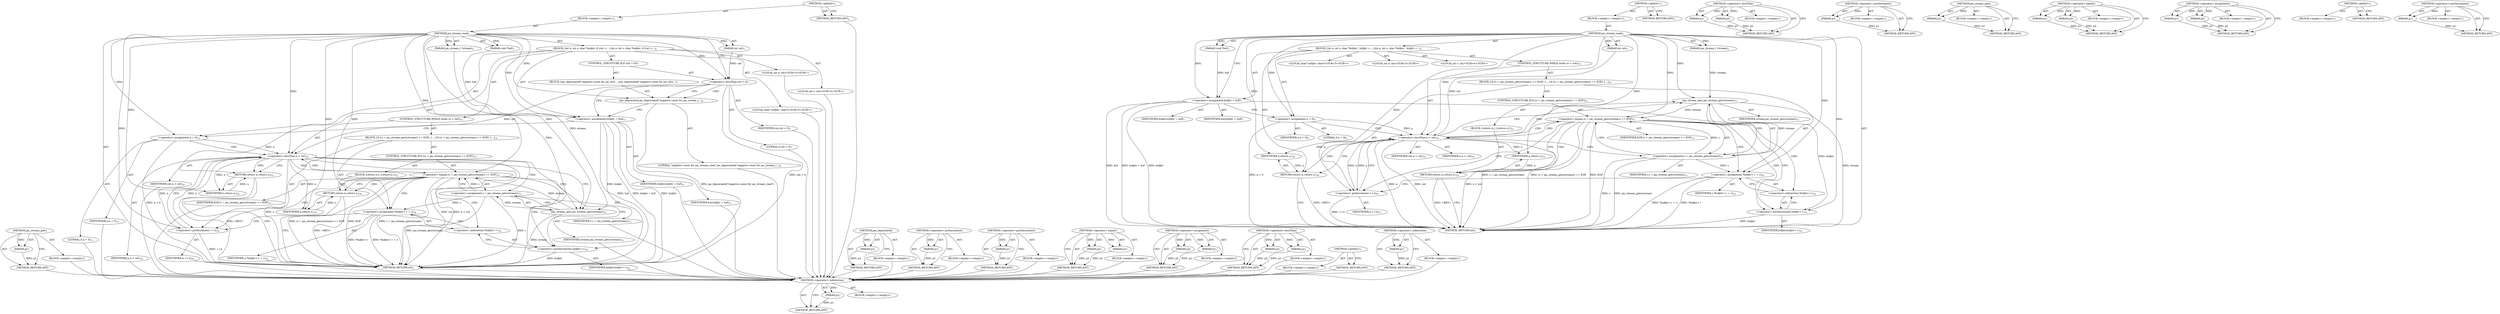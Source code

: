 digraph "&lt;operator&gt;.indirection" {
vulnerable_88 [label=<(METHOD,&lt;operator&gt;.indirection)>];
vulnerable_89 [label=<(PARAM,p1)>];
vulnerable_90 [label=<(BLOCK,&lt;empty&gt;,&lt;empty&gt;)>];
vulnerable_91 [label=<(METHOD_RETURN,ANY)>];
vulnerable_6 [label=<(METHOD,&lt;global&gt;)<SUB>1</SUB>>];
vulnerable_7 [label=<(BLOCK,&lt;empty&gt;,&lt;empty&gt;)<SUB>1</SUB>>];
vulnerable_8 [label=<(METHOD,jas_stream_read)<SUB>1</SUB>>];
vulnerable_9 [label=<(PARAM,jas_stream_t *stream)<SUB>1</SUB>>];
vulnerable_10 [label=<(PARAM,void *buf)<SUB>1</SUB>>];
vulnerable_11 [label=<(PARAM,int cnt)<SUB>1</SUB>>];
vulnerable_12 [label=<(BLOCK,{
	int n;
 	int c;
 	char *bufptr;
 
 	bufptr =...,{
	int n;
 	int c;
 	char *bufptr;
 
 	bufptr =...)<SUB>2</SUB>>];
vulnerable_13 [label="<(LOCAL,int n: int)<SUB>3</SUB>>"];
vulnerable_14 [label="<(LOCAL,int c: int)<SUB>4</SUB>>"];
vulnerable_15 [label="<(LOCAL,char* bufptr: char*)<SUB>5</SUB>>"];
vulnerable_16 [label=<(&lt;operator&gt;.assignment,bufptr = buf)<SUB>7</SUB>>];
vulnerable_17 [label=<(IDENTIFIER,bufptr,bufptr = buf)<SUB>7</SUB>>];
vulnerable_18 [label=<(IDENTIFIER,buf,bufptr = buf)<SUB>7</SUB>>];
vulnerable_19 [label=<(&lt;operator&gt;.assignment,n = 0)<SUB>9</SUB>>];
vulnerable_20 [label=<(IDENTIFIER,n,n = 0)<SUB>9</SUB>>];
vulnerable_21 [label=<(LITERAL,0,n = 0)<SUB>9</SUB>>];
vulnerable_22 [label=<(CONTROL_STRUCTURE,WHILE,while (n &lt; cnt))<SUB>10</SUB>>];
vulnerable_23 [label=<(&lt;operator&gt;.lessThan,n &lt; cnt)<SUB>10</SUB>>];
vulnerable_24 [label=<(IDENTIFIER,n,n &lt; cnt)<SUB>10</SUB>>];
vulnerable_25 [label=<(IDENTIFIER,cnt,n &lt; cnt)<SUB>10</SUB>>];
vulnerable_26 [label=<(BLOCK,{
		if ((c = jas_stream_getc(stream)) == EOF) {...,{
		if ((c = jas_stream_getc(stream)) == EOF) {...)<SUB>10</SUB>>];
vulnerable_27 [label=<(CONTROL_STRUCTURE,IF,if ((c = jas_stream_getc(stream)) == EOF))<SUB>11</SUB>>];
vulnerable_28 [label=<(&lt;operator&gt;.equals,(c = jas_stream_getc(stream)) == EOF)<SUB>11</SUB>>];
vulnerable_29 [label=<(&lt;operator&gt;.assignment,c = jas_stream_getc(stream))<SUB>11</SUB>>];
vulnerable_30 [label=<(IDENTIFIER,c,c = jas_stream_getc(stream))<SUB>11</SUB>>];
vulnerable_31 [label=<(jas_stream_getc,jas_stream_getc(stream))<SUB>11</SUB>>];
vulnerable_32 [label=<(IDENTIFIER,stream,jas_stream_getc(stream))<SUB>11</SUB>>];
vulnerable_33 [label=<(IDENTIFIER,EOF,(c = jas_stream_getc(stream)) == EOF)<SUB>11</SUB>>];
vulnerable_34 [label=<(BLOCK,{
			return n;
		},{
			return n;
		})<SUB>11</SUB>>];
vulnerable_35 [label=<(RETURN,return n;,return n;)<SUB>12</SUB>>];
vulnerable_36 [label=<(IDENTIFIER,n,return n;)<SUB>12</SUB>>];
vulnerable_37 [label=<(&lt;operator&gt;.assignment,*bufptr++ = c)<SUB>14</SUB>>];
vulnerable_38 [label=<(&lt;operator&gt;.indirection,*bufptr++)<SUB>14</SUB>>];
vulnerable_39 [label=<(&lt;operator&gt;.postIncrement,bufptr++)<SUB>14</SUB>>];
vulnerable_40 [label=<(IDENTIFIER,bufptr,bufptr++)<SUB>14</SUB>>];
vulnerable_41 [label=<(IDENTIFIER,c,*bufptr++ = c)<SUB>14</SUB>>];
vulnerable_42 [label=<(&lt;operator&gt;.preIncrement,++n)<SUB>15</SUB>>];
vulnerable_43 [label=<(IDENTIFIER,n,++n)<SUB>15</SUB>>];
vulnerable_44 [label=<(RETURN,return n;,return n;)<SUB>18</SUB>>];
vulnerable_45 [label=<(IDENTIFIER,n,return n;)<SUB>18</SUB>>];
vulnerable_46 [label=<(METHOD_RETURN,int)<SUB>1</SUB>>];
vulnerable_48 [label=<(METHOD_RETURN,ANY)<SUB>1</SUB>>];
vulnerable_74 [label=<(METHOD,&lt;operator&gt;.lessThan)>];
vulnerable_75 [label=<(PARAM,p1)>];
vulnerable_76 [label=<(PARAM,p2)>];
vulnerable_77 [label=<(BLOCK,&lt;empty&gt;,&lt;empty&gt;)>];
vulnerable_78 [label=<(METHOD_RETURN,ANY)>];
vulnerable_96 [label=<(METHOD,&lt;operator&gt;.preIncrement)>];
vulnerable_97 [label=<(PARAM,p1)>];
vulnerable_98 [label=<(BLOCK,&lt;empty&gt;,&lt;empty&gt;)>];
vulnerable_99 [label=<(METHOD_RETURN,ANY)>];
vulnerable_84 [label=<(METHOD,jas_stream_getc)>];
vulnerable_85 [label=<(PARAM,p1)>];
vulnerable_86 [label=<(BLOCK,&lt;empty&gt;,&lt;empty&gt;)>];
vulnerable_87 [label=<(METHOD_RETURN,ANY)>];
vulnerable_79 [label=<(METHOD,&lt;operator&gt;.equals)>];
vulnerable_80 [label=<(PARAM,p1)>];
vulnerable_81 [label=<(PARAM,p2)>];
vulnerable_82 [label=<(BLOCK,&lt;empty&gt;,&lt;empty&gt;)>];
vulnerable_83 [label=<(METHOD_RETURN,ANY)>];
vulnerable_69 [label=<(METHOD,&lt;operator&gt;.assignment)>];
vulnerable_70 [label=<(PARAM,p1)>];
vulnerable_71 [label=<(PARAM,p2)>];
vulnerable_72 [label=<(BLOCK,&lt;empty&gt;,&lt;empty&gt;)>];
vulnerable_73 [label=<(METHOD_RETURN,ANY)>];
vulnerable_63 [label=<(METHOD,&lt;global&gt;)<SUB>1</SUB>>];
vulnerable_64 [label=<(BLOCK,&lt;empty&gt;,&lt;empty&gt;)>];
vulnerable_65 [label=<(METHOD_RETURN,ANY)>];
vulnerable_92 [label=<(METHOD,&lt;operator&gt;.postIncrement)>];
vulnerable_93 [label=<(PARAM,p1)>];
vulnerable_94 [label=<(BLOCK,&lt;empty&gt;,&lt;empty&gt;)>];
vulnerable_95 [label=<(METHOD_RETURN,ANY)>];
fixed_97 [label=<(METHOD,jas_stream_getc)>];
fixed_98 [label=<(PARAM,p1)>];
fixed_99 [label=<(BLOCK,&lt;empty&gt;,&lt;empty&gt;)>];
fixed_100 [label=<(METHOD_RETURN,ANY)>];
fixed_6 [label=<(METHOD,&lt;global&gt;)<SUB>1</SUB>>];
fixed_7 [label=<(BLOCK,&lt;empty&gt;,&lt;empty&gt;)<SUB>1</SUB>>];
fixed_8 [label=<(METHOD,jas_stream_read)<SUB>1</SUB>>];
fixed_9 [label=<(PARAM,jas_stream_t *stream)<SUB>1</SUB>>];
fixed_10 [label=<(PARAM,void *buf)<SUB>1</SUB>>];
fixed_11 [label=<(PARAM,int cnt)<SUB>1</SUB>>];
fixed_12 [label=<(BLOCK,{
	int n;
 	int c;
 	char *bufptr;
 
	if (cnt &lt;...,{
	int n;
 	int c;
 	char *bufptr;
 
	if (cnt &lt;...)<SUB>2</SUB>>];
fixed_13 [label="<(LOCAL,int n: int)<SUB>3</SUB>>"];
fixed_14 [label="<(LOCAL,int c: int)<SUB>4</SUB>>"];
fixed_15 [label="<(LOCAL,char* bufptr: char*)<SUB>5</SUB>>"];
fixed_16 [label=<(CONTROL_STRUCTURE,IF,if (cnt &lt; 0))<SUB>7</SUB>>];
fixed_17 [label=<(&lt;operator&gt;.lessThan,cnt &lt; 0)<SUB>7</SUB>>];
fixed_18 [label=<(IDENTIFIER,cnt,cnt &lt; 0)<SUB>7</SUB>>];
fixed_19 [label=<(LITERAL,0,cnt &lt; 0)<SUB>7</SUB>>];
fixed_20 [label=<(BLOCK,{
		jas_deprecated(&quot;negative count for jas_stre...,{
		jas_deprecated(&quot;negative count for jas_stre...)<SUB>7</SUB>>];
fixed_21 [label=<(jas_deprecated,jas_deprecated(&quot;negative count for jas_stream_r...)<SUB>8</SUB>>];
fixed_22 [label=<(LITERAL,&quot;negative count for jas_stream_read&quot;,jas_deprecated(&quot;negative count for jas_stream_r...)<SUB>8</SUB>>];
fixed_23 [label=<(&lt;operator&gt;.assignment,bufptr = buf)<SUB>11</SUB>>];
fixed_24 [label=<(IDENTIFIER,bufptr,bufptr = buf)<SUB>11</SUB>>];
fixed_25 [label=<(IDENTIFIER,buf,bufptr = buf)<SUB>11</SUB>>];
fixed_26 [label=<(&lt;operator&gt;.assignment,n = 0)<SUB>13</SUB>>];
fixed_27 [label=<(IDENTIFIER,n,n = 0)<SUB>13</SUB>>];
fixed_28 [label=<(LITERAL,0,n = 0)<SUB>13</SUB>>];
fixed_29 [label=<(CONTROL_STRUCTURE,WHILE,while (n &lt; cnt))<SUB>14</SUB>>];
fixed_30 [label=<(&lt;operator&gt;.lessThan,n &lt; cnt)<SUB>14</SUB>>];
fixed_31 [label=<(IDENTIFIER,n,n &lt; cnt)<SUB>14</SUB>>];
fixed_32 [label=<(IDENTIFIER,cnt,n &lt; cnt)<SUB>14</SUB>>];
fixed_33 [label=<(BLOCK,{
		if ((c = jas_stream_getc(stream)) == EOF) {...,{
		if ((c = jas_stream_getc(stream)) == EOF) {...)<SUB>14</SUB>>];
fixed_34 [label=<(CONTROL_STRUCTURE,IF,if ((c = jas_stream_getc(stream)) == EOF))<SUB>15</SUB>>];
fixed_35 [label=<(&lt;operator&gt;.equals,(c = jas_stream_getc(stream)) == EOF)<SUB>15</SUB>>];
fixed_36 [label=<(&lt;operator&gt;.assignment,c = jas_stream_getc(stream))<SUB>15</SUB>>];
fixed_37 [label=<(IDENTIFIER,c,c = jas_stream_getc(stream))<SUB>15</SUB>>];
fixed_38 [label=<(jas_stream_getc,jas_stream_getc(stream))<SUB>15</SUB>>];
fixed_39 [label=<(IDENTIFIER,stream,jas_stream_getc(stream))<SUB>15</SUB>>];
fixed_40 [label=<(IDENTIFIER,EOF,(c = jas_stream_getc(stream)) == EOF)<SUB>15</SUB>>];
fixed_41 [label=<(BLOCK,{
			return n;
		},{
			return n;
		})<SUB>15</SUB>>];
fixed_42 [label=<(RETURN,return n;,return n;)<SUB>16</SUB>>];
fixed_43 [label=<(IDENTIFIER,n,return n;)<SUB>16</SUB>>];
fixed_44 [label=<(&lt;operator&gt;.assignment,*bufptr++ = c)<SUB>18</SUB>>];
fixed_45 [label=<(&lt;operator&gt;.indirection,*bufptr++)<SUB>18</SUB>>];
fixed_46 [label=<(&lt;operator&gt;.postIncrement,bufptr++)<SUB>18</SUB>>];
fixed_47 [label=<(IDENTIFIER,bufptr,bufptr++)<SUB>18</SUB>>];
fixed_48 [label=<(IDENTIFIER,c,*bufptr++ = c)<SUB>18</SUB>>];
fixed_49 [label=<(&lt;operator&gt;.preIncrement,++n)<SUB>19</SUB>>];
fixed_50 [label=<(IDENTIFIER,n,++n)<SUB>19</SUB>>];
fixed_51 [label=<(RETURN,return n;,return n;)<SUB>22</SUB>>];
fixed_52 [label=<(IDENTIFIER,n,return n;)<SUB>22</SUB>>];
fixed_53 [label=<(METHOD_RETURN,int)<SUB>1</SUB>>];
fixed_55 [label=<(METHOD_RETURN,ANY)<SUB>1</SUB>>];
fixed_83 [label=<(METHOD,jas_deprecated)>];
fixed_84 [label=<(PARAM,p1)>];
fixed_85 [label=<(BLOCK,&lt;empty&gt;,&lt;empty&gt;)>];
fixed_86 [label=<(METHOD_RETURN,ANY)>];
fixed_109 [label=<(METHOD,&lt;operator&gt;.preIncrement)>];
fixed_110 [label=<(PARAM,p1)>];
fixed_111 [label=<(BLOCK,&lt;empty&gt;,&lt;empty&gt;)>];
fixed_112 [label=<(METHOD_RETURN,ANY)>];
fixed_105 [label=<(METHOD,&lt;operator&gt;.postIncrement)>];
fixed_106 [label=<(PARAM,p1)>];
fixed_107 [label=<(BLOCK,&lt;empty&gt;,&lt;empty&gt;)>];
fixed_108 [label=<(METHOD_RETURN,ANY)>];
fixed_92 [label=<(METHOD,&lt;operator&gt;.equals)>];
fixed_93 [label=<(PARAM,p1)>];
fixed_94 [label=<(PARAM,p2)>];
fixed_95 [label=<(BLOCK,&lt;empty&gt;,&lt;empty&gt;)>];
fixed_96 [label=<(METHOD_RETURN,ANY)>];
fixed_87 [label=<(METHOD,&lt;operator&gt;.assignment)>];
fixed_88 [label=<(PARAM,p1)>];
fixed_89 [label=<(PARAM,p2)>];
fixed_90 [label=<(BLOCK,&lt;empty&gt;,&lt;empty&gt;)>];
fixed_91 [label=<(METHOD_RETURN,ANY)>];
fixed_78 [label=<(METHOD,&lt;operator&gt;.lessThan)>];
fixed_79 [label=<(PARAM,p1)>];
fixed_80 [label=<(PARAM,p2)>];
fixed_81 [label=<(BLOCK,&lt;empty&gt;,&lt;empty&gt;)>];
fixed_82 [label=<(METHOD_RETURN,ANY)>];
fixed_72 [label=<(METHOD,&lt;global&gt;)<SUB>1</SUB>>];
fixed_73 [label=<(BLOCK,&lt;empty&gt;,&lt;empty&gt;)>];
fixed_74 [label=<(METHOD_RETURN,ANY)>];
fixed_101 [label=<(METHOD,&lt;operator&gt;.indirection)>];
fixed_102 [label=<(PARAM,p1)>];
fixed_103 [label=<(BLOCK,&lt;empty&gt;,&lt;empty&gt;)>];
fixed_104 [label=<(METHOD_RETURN,ANY)>];
vulnerable_88 -> vulnerable_89  [key=0, label="AST: "];
vulnerable_88 -> vulnerable_89  [key=1, label="DDG: "];
vulnerable_88 -> vulnerable_90  [key=0, label="AST: "];
vulnerable_88 -> vulnerable_91  [key=0, label="AST: "];
vulnerable_88 -> vulnerable_91  [key=1, label="CFG: "];
vulnerable_89 -> vulnerable_91  [key=0, label="DDG: p1"];
vulnerable_6 -> vulnerable_7  [key=0, label="AST: "];
vulnerable_6 -> vulnerable_48  [key=0, label="AST: "];
vulnerable_6 -> vulnerable_48  [key=1, label="CFG: "];
vulnerable_7 -> vulnerable_8  [key=0, label="AST: "];
vulnerable_8 -> vulnerable_9  [key=0, label="AST: "];
vulnerable_8 -> vulnerable_9  [key=1, label="DDG: "];
vulnerable_8 -> vulnerable_10  [key=0, label="AST: "];
vulnerable_8 -> vulnerable_10  [key=1, label="DDG: "];
vulnerable_8 -> vulnerable_11  [key=0, label="AST: "];
vulnerable_8 -> vulnerable_11  [key=1, label="DDG: "];
vulnerable_8 -> vulnerable_12  [key=0, label="AST: "];
vulnerable_8 -> vulnerable_46  [key=0, label="AST: "];
vulnerable_8 -> vulnerable_16  [key=0, label="CFG: "];
vulnerable_8 -> vulnerable_16  [key=1, label="DDG: "];
vulnerable_8 -> vulnerable_19  [key=0, label="DDG: "];
vulnerable_8 -> vulnerable_45  [key=0, label="DDG: "];
vulnerable_8 -> vulnerable_23  [key=0, label="DDG: "];
vulnerable_8 -> vulnerable_37  [key=0, label="DDG: "];
vulnerable_8 -> vulnerable_42  [key=0, label="DDG: "];
vulnerable_8 -> vulnerable_28  [key=0, label="DDG: "];
vulnerable_8 -> vulnerable_36  [key=0, label="DDG: "];
vulnerable_8 -> vulnerable_39  [key=0, label="DDG: "];
vulnerable_8 -> vulnerable_31  [key=0, label="DDG: "];
vulnerable_9 -> vulnerable_31  [key=0, label="DDG: stream"];
vulnerable_10 -> vulnerable_16  [key=0, label="DDG: buf"];
vulnerable_11 -> vulnerable_23  [key=0, label="DDG: cnt"];
vulnerable_12 -> vulnerable_13  [key=0, label="AST: "];
vulnerable_12 -> vulnerable_14  [key=0, label="AST: "];
vulnerable_12 -> vulnerable_15  [key=0, label="AST: "];
vulnerable_12 -> vulnerable_16  [key=0, label="AST: "];
vulnerable_12 -> vulnerable_19  [key=0, label="AST: "];
vulnerable_12 -> vulnerable_22  [key=0, label="AST: "];
vulnerable_12 -> vulnerable_44  [key=0, label="AST: "];
vulnerable_16 -> vulnerable_17  [key=0, label="AST: "];
vulnerable_16 -> vulnerable_18  [key=0, label="AST: "];
vulnerable_16 -> vulnerable_19  [key=0, label="CFG: "];
vulnerable_16 -> vulnerable_46  [key=0, label="DDG: bufptr"];
vulnerable_16 -> vulnerable_46  [key=1, label="DDG: buf"];
vulnerable_16 -> vulnerable_46  [key=2, label="DDG: bufptr = buf"];
vulnerable_16 -> vulnerable_39  [key=0, label="DDG: bufptr"];
vulnerable_19 -> vulnerable_20  [key=0, label="AST: "];
vulnerable_19 -> vulnerable_21  [key=0, label="AST: "];
vulnerable_19 -> vulnerable_23  [key=0, label="CFG: "];
vulnerable_19 -> vulnerable_23  [key=1, label="DDG: n"];
vulnerable_19 -> vulnerable_46  [key=0, label="DDG: n = 0"];
vulnerable_22 -> vulnerable_23  [key=0, label="AST: "];
vulnerable_22 -> vulnerable_26  [key=0, label="AST: "];
vulnerable_23 -> vulnerable_24  [key=0, label="AST: "];
vulnerable_23 -> vulnerable_25  [key=0, label="AST: "];
vulnerable_23 -> vulnerable_31  [key=0, label="CFG: "];
vulnerable_23 -> vulnerable_31  [key=1, label="CDG: "];
vulnerable_23 -> vulnerable_44  [key=0, label="CFG: "];
vulnerable_23 -> vulnerable_44  [key=1, label="CDG: "];
vulnerable_23 -> vulnerable_46  [key=0, label="DDG: n"];
vulnerable_23 -> vulnerable_46  [key=1, label="DDG: cnt"];
vulnerable_23 -> vulnerable_46  [key=2, label="DDG: n &lt; cnt"];
vulnerable_23 -> vulnerable_45  [key=0, label="DDG: n"];
vulnerable_23 -> vulnerable_42  [key=0, label="DDG: n"];
vulnerable_23 -> vulnerable_36  [key=0, label="DDG: n"];
vulnerable_23 -> vulnerable_29  [key=0, label="CDG: "];
vulnerable_23 -> vulnerable_28  [key=0, label="CDG: "];
vulnerable_26 -> vulnerable_27  [key=0, label="AST: "];
vulnerable_26 -> vulnerable_37  [key=0, label="AST: "];
vulnerable_26 -> vulnerable_42  [key=0, label="AST: "];
vulnerable_27 -> vulnerable_28  [key=0, label="AST: "];
vulnerable_27 -> vulnerable_34  [key=0, label="AST: "];
vulnerable_28 -> vulnerable_29  [key=0, label="AST: "];
vulnerable_28 -> vulnerable_33  [key=0, label="AST: "];
vulnerable_28 -> vulnerable_35  [key=0, label="CFG: "];
vulnerable_28 -> vulnerable_35  [key=1, label="CDG: "];
vulnerable_28 -> vulnerable_39  [key=0, label="CFG: "];
vulnerable_28 -> vulnerable_39  [key=1, label="CDG: "];
vulnerable_28 -> vulnerable_46  [key=0, label="DDG: c = jas_stream_getc(stream)"];
vulnerable_28 -> vulnerable_46  [key=1, label="DDG: (c = jas_stream_getc(stream)) == EOF"];
vulnerable_28 -> vulnerable_46  [key=2, label="DDG: EOF"];
vulnerable_28 -> vulnerable_42  [key=0, label="CDG: "];
vulnerable_28 -> vulnerable_23  [key=0, label="CDG: "];
vulnerable_28 -> vulnerable_37  [key=0, label="CDG: "];
vulnerable_28 -> vulnerable_38  [key=0, label="CDG: "];
vulnerable_29 -> vulnerable_30  [key=0, label="AST: "];
vulnerable_29 -> vulnerable_31  [key=0, label="AST: "];
vulnerable_29 -> vulnerable_28  [key=0, label="CFG: "];
vulnerable_29 -> vulnerable_28  [key=1, label="DDG: c"];
vulnerable_29 -> vulnerable_46  [key=0, label="DDG: c"];
vulnerable_29 -> vulnerable_46  [key=1, label="DDG: jas_stream_getc(stream)"];
vulnerable_29 -> vulnerable_37  [key=0, label="DDG: c"];
vulnerable_31 -> vulnerable_32  [key=0, label="AST: "];
vulnerable_31 -> vulnerable_29  [key=0, label="CFG: "];
vulnerable_31 -> vulnerable_29  [key=1, label="DDG: stream"];
vulnerable_31 -> vulnerable_46  [key=0, label="DDG: stream"];
vulnerable_31 -> vulnerable_28  [key=0, label="DDG: stream"];
vulnerable_34 -> vulnerable_35  [key=0, label="AST: "];
vulnerable_35 -> vulnerable_36  [key=0, label="AST: "];
vulnerable_35 -> vulnerable_46  [key=0, label="CFG: "];
vulnerable_35 -> vulnerable_46  [key=1, label="DDG: &lt;RET&gt;"];
vulnerable_36 -> vulnerable_35  [key=0, label="DDG: n"];
vulnerable_37 -> vulnerable_38  [key=0, label="AST: "];
vulnerable_37 -> vulnerable_41  [key=0, label="AST: "];
vulnerable_37 -> vulnerable_42  [key=0, label="CFG: "];
vulnerable_37 -> vulnerable_46  [key=0, label="DDG: *bufptr++"];
vulnerable_37 -> vulnerable_46  [key=1, label="DDG: *bufptr++ = c"];
vulnerable_38 -> vulnerable_39  [key=0, label="AST: "];
vulnerable_38 -> vulnerable_37  [key=0, label="CFG: "];
vulnerable_39 -> vulnerable_40  [key=0, label="AST: "];
vulnerable_39 -> vulnerable_38  [key=0, label="CFG: "];
vulnerable_39 -> vulnerable_46  [key=0, label="DDG: bufptr"];
vulnerable_42 -> vulnerable_43  [key=0, label="AST: "];
vulnerable_42 -> vulnerable_23  [key=0, label="CFG: "];
vulnerable_42 -> vulnerable_23  [key=1, label="DDG: n"];
vulnerable_42 -> vulnerable_46  [key=0, label="DDG: ++n"];
vulnerable_44 -> vulnerable_45  [key=0, label="AST: "];
vulnerable_44 -> vulnerable_46  [key=0, label="CFG: "];
vulnerable_44 -> vulnerable_46  [key=1, label="DDG: &lt;RET&gt;"];
vulnerable_45 -> vulnerable_44  [key=0, label="DDG: n"];
vulnerable_74 -> vulnerable_75  [key=0, label="AST: "];
vulnerable_74 -> vulnerable_75  [key=1, label="DDG: "];
vulnerable_74 -> vulnerable_77  [key=0, label="AST: "];
vulnerable_74 -> vulnerable_76  [key=0, label="AST: "];
vulnerable_74 -> vulnerable_76  [key=1, label="DDG: "];
vulnerable_74 -> vulnerable_78  [key=0, label="AST: "];
vulnerable_74 -> vulnerable_78  [key=1, label="CFG: "];
vulnerable_75 -> vulnerable_78  [key=0, label="DDG: p1"];
vulnerable_76 -> vulnerable_78  [key=0, label="DDG: p2"];
vulnerable_96 -> vulnerable_97  [key=0, label="AST: "];
vulnerable_96 -> vulnerable_97  [key=1, label="DDG: "];
vulnerable_96 -> vulnerable_98  [key=0, label="AST: "];
vulnerable_96 -> vulnerable_99  [key=0, label="AST: "];
vulnerable_96 -> vulnerable_99  [key=1, label="CFG: "];
vulnerable_97 -> vulnerable_99  [key=0, label="DDG: p1"];
vulnerable_84 -> vulnerable_85  [key=0, label="AST: "];
vulnerable_84 -> vulnerable_85  [key=1, label="DDG: "];
vulnerable_84 -> vulnerable_86  [key=0, label="AST: "];
vulnerable_84 -> vulnerable_87  [key=0, label="AST: "];
vulnerable_84 -> vulnerable_87  [key=1, label="CFG: "];
vulnerable_85 -> vulnerable_87  [key=0, label="DDG: p1"];
vulnerable_79 -> vulnerable_80  [key=0, label="AST: "];
vulnerable_79 -> vulnerable_80  [key=1, label="DDG: "];
vulnerable_79 -> vulnerable_82  [key=0, label="AST: "];
vulnerable_79 -> vulnerable_81  [key=0, label="AST: "];
vulnerable_79 -> vulnerable_81  [key=1, label="DDG: "];
vulnerable_79 -> vulnerable_83  [key=0, label="AST: "];
vulnerable_79 -> vulnerable_83  [key=1, label="CFG: "];
vulnerable_80 -> vulnerable_83  [key=0, label="DDG: p1"];
vulnerable_81 -> vulnerable_83  [key=0, label="DDG: p2"];
vulnerable_69 -> vulnerable_70  [key=0, label="AST: "];
vulnerable_69 -> vulnerable_70  [key=1, label="DDG: "];
vulnerable_69 -> vulnerable_72  [key=0, label="AST: "];
vulnerable_69 -> vulnerable_71  [key=0, label="AST: "];
vulnerable_69 -> vulnerable_71  [key=1, label="DDG: "];
vulnerable_69 -> vulnerable_73  [key=0, label="AST: "];
vulnerable_69 -> vulnerable_73  [key=1, label="CFG: "];
vulnerable_70 -> vulnerable_73  [key=0, label="DDG: p1"];
vulnerable_71 -> vulnerable_73  [key=0, label="DDG: p2"];
vulnerable_63 -> vulnerable_64  [key=0, label="AST: "];
vulnerable_63 -> vulnerable_65  [key=0, label="AST: "];
vulnerable_63 -> vulnerable_65  [key=1, label="CFG: "];
vulnerable_92 -> vulnerable_93  [key=0, label="AST: "];
vulnerable_92 -> vulnerable_93  [key=1, label="DDG: "];
vulnerable_92 -> vulnerable_94  [key=0, label="AST: "];
vulnerable_92 -> vulnerable_95  [key=0, label="AST: "];
vulnerable_92 -> vulnerable_95  [key=1, label="CFG: "];
vulnerable_93 -> vulnerable_95  [key=0, label="DDG: p1"];
fixed_97 -> fixed_98  [key=0, label="AST: "];
fixed_97 -> fixed_98  [key=1, label="DDG: "];
fixed_97 -> fixed_99  [key=0, label="AST: "];
fixed_97 -> fixed_100  [key=0, label="AST: "];
fixed_97 -> fixed_100  [key=1, label="CFG: "];
fixed_98 -> fixed_100  [key=0, label="DDG: p1"];
fixed_99 -> vulnerable_88  [key=0];
fixed_100 -> vulnerable_88  [key=0];
fixed_6 -> fixed_7  [key=0, label="AST: "];
fixed_6 -> fixed_55  [key=0, label="AST: "];
fixed_6 -> fixed_55  [key=1, label="CFG: "];
fixed_7 -> fixed_8  [key=0, label="AST: "];
fixed_8 -> fixed_9  [key=0, label="AST: "];
fixed_8 -> fixed_9  [key=1, label="DDG: "];
fixed_8 -> fixed_10  [key=0, label="AST: "];
fixed_8 -> fixed_10  [key=1, label="DDG: "];
fixed_8 -> fixed_11  [key=0, label="AST: "];
fixed_8 -> fixed_11  [key=1, label="DDG: "];
fixed_8 -> fixed_12  [key=0, label="AST: "];
fixed_8 -> fixed_53  [key=0, label="AST: "];
fixed_8 -> fixed_17  [key=0, label="CFG: "];
fixed_8 -> fixed_17  [key=1, label="DDG: "];
fixed_8 -> fixed_23  [key=0, label="DDG: "];
fixed_8 -> fixed_26  [key=0, label="DDG: "];
fixed_8 -> fixed_52  [key=0, label="DDG: "];
fixed_8 -> fixed_30  [key=0, label="DDG: "];
fixed_8 -> fixed_44  [key=0, label="DDG: "];
fixed_8 -> fixed_21  [key=0, label="DDG: "];
fixed_8 -> fixed_49  [key=0, label="DDG: "];
fixed_8 -> fixed_35  [key=0, label="DDG: "];
fixed_8 -> fixed_43  [key=0, label="DDG: "];
fixed_8 -> fixed_46  [key=0, label="DDG: "];
fixed_8 -> fixed_38  [key=0, label="DDG: "];
fixed_9 -> fixed_38  [key=0, label="DDG: stream"];
fixed_10 -> fixed_23  [key=0, label="DDG: buf"];
fixed_11 -> fixed_17  [key=0, label="DDG: cnt"];
fixed_12 -> fixed_13  [key=0, label="AST: "];
fixed_12 -> fixed_14  [key=0, label="AST: "];
fixed_12 -> fixed_15  [key=0, label="AST: "];
fixed_12 -> fixed_16  [key=0, label="AST: "];
fixed_12 -> fixed_23  [key=0, label="AST: "];
fixed_12 -> fixed_26  [key=0, label="AST: "];
fixed_12 -> fixed_29  [key=0, label="AST: "];
fixed_12 -> fixed_51  [key=0, label="AST: "];
fixed_13 -> vulnerable_88  [key=0];
fixed_14 -> vulnerable_88  [key=0];
fixed_15 -> vulnerable_88  [key=0];
fixed_16 -> fixed_17  [key=0, label="AST: "];
fixed_16 -> fixed_20  [key=0, label="AST: "];
fixed_17 -> fixed_18  [key=0, label="AST: "];
fixed_17 -> fixed_19  [key=0, label="AST: "];
fixed_17 -> fixed_21  [key=0, label="CFG: "];
fixed_17 -> fixed_21  [key=1, label="CDG: "];
fixed_17 -> fixed_23  [key=0, label="CFG: "];
fixed_17 -> fixed_53  [key=0, label="DDG: cnt &lt; 0"];
fixed_17 -> fixed_30  [key=0, label="DDG: cnt"];
fixed_18 -> vulnerable_88  [key=0];
fixed_19 -> vulnerable_88  [key=0];
fixed_20 -> fixed_21  [key=0, label="AST: "];
fixed_21 -> fixed_22  [key=0, label="AST: "];
fixed_21 -> fixed_23  [key=0, label="CFG: "];
fixed_21 -> fixed_53  [key=0, label="DDG: jas_deprecated(&quot;negative count for jas_stream_read&quot;)"];
fixed_22 -> vulnerable_88  [key=0];
fixed_23 -> fixed_24  [key=0, label="AST: "];
fixed_23 -> fixed_25  [key=0, label="AST: "];
fixed_23 -> fixed_26  [key=0, label="CFG: "];
fixed_23 -> fixed_53  [key=0, label="DDG: bufptr"];
fixed_23 -> fixed_53  [key=1, label="DDG: buf"];
fixed_23 -> fixed_53  [key=2, label="DDG: bufptr = buf"];
fixed_23 -> fixed_46  [key=0, label="DDG: bufptr"];
fixed_24 -> vulnerable_88  [key=0];
fixed_25 -> vulnerable_88  [key=0];
fixed_26 -> fixed_27  [key=0, label="AST: "];
fixed_26 -> fixed_28  [key=0, label="AST: "];
fixed_26 -> fixed_30  [key=0, label="CFG: "];
fixed_26 -> fixed_30  [key=1, label="DDG: n"];
fixed_26 -> fixed_53  [key=0, label="DDG: n = 0"];
fixed_27 -> vulnerable_88  [key=0];
fixed_28 -> vulnerable_88  [key=0];
fixed_29 -> fixed_30  [key=0, label="AST: "];
fixed_29 -> fixed_33  [key=0, label="AST: "];
fixed_30 -> fixed_31  [key=0, label="AST: "];
fixed_30 -> fixed_32  [key=0, label="AST: "];
fixed_30 -> fixed_38  [key=0, label="CFG: "];
fixed_30 -> fixed_38  [key=1, label="CDG: "];
fixed_30 -> fixed_51  [key=0, label="CFG: "];
fixed_30 -> fixed_51  [key=1, label="CDG: "];
fixed_30 -> fixed_53  [key=0, label="DDG: n"];
fixed_30 -> fixed_53  [key=1, label="DDG: cnt"];
fixed_30 -> fixed_53  [key=2, label="DDG: n &lt; cnt"];
fixed_30 -> fixed_52  [key=0, label="DDG: n"];
fixed_30 -> fixed_49  [key=0, label="DDG: n"];
fixed_30 -> fixed_43  [key=0, label="DDG: n"];
fixed_30 -> fixed_36  [key=0, label="CDG: "];
fixed_30 -> fixed_35  [key=0, label="CDG: "];
fixed_31 -> vulnerable_88  [key=0];
fixed_32 -> vulnerable_88  [key=0];
fixed_33 -> fixed_34  [key=0, label="AST: "];
fixed_33 -> fixed_44  [key=0, label="AST: "];
fixed_33 -> fixed_49  [key=0, label="AST: "];
fixed_34 -> fixed_35  [key=0, label="AST: "];
fixed_34 -> fixed_41  [key=0, label="AST: "];
fixed_35 -> fixed_36  [key=0, label="AST: "];
fixed_35 -> fixed_40  [key=0, label="AST: "];
fixed_35 -> fixed_42  [key=0, label="CFG: "];
fixed_35 -> fixed_42  [key=1, label="CDG: "];
fixed_35 -> fixed_46  [key=0, label="CFG: "];
fixed_35 -> fixed_46  [key=1, label="CDG: "];
fixed_35 -> fixed_53  [key=0, label="DDG: c = jas_stream_getc(stream)"];
fixed_35 -> fixed_53  [key=1, label="DDG: (c = jas_stream_getc(stream)) == EOF"];
fixed_35 -> fixed_53  [key=2, label="DDG: EOF"];
fixed_35 -> fixed_30  [key=0, label="CDG: "];
fixed_35 -> fixed_49  [key=0, label="CDG: "];
fixed_35 -> fixed_44  [key=0, label="CDG: "];
fixed_35 -> fixed_45  [key=0, label="CDG: "];
fixed_36 -> fixed_37  [key=0, label="AST: "];
fixed_36 -> fixed_38  [key=0, label="AST: "];
fixed_36 -> fixed_35  [key=0, label="CFG: "];
fixed_36 -> fixed_35  [key=1, label="DDG: c"];
fixed_36 -> fixed_53  [key=0, label="DDG: c"];
fixed_36 -> fixed_53  [key=1, label="DDG: jas_stream_getc(stream)"];
fixed_36 -> fixed_44  [key=0, label="DDG: c"];
fixed_37 -> vulnerable_88  [key=0];
fixed_38 -> fixed_39  [key=0, label="AST: "];
fixed_38 -> fixed_36  [key=0, label="CFG: "];
fixed_38 -> fixed_36  [key=1, label="DDG: stream"];
fixed_38 -> fixed_53  [key=0, label="DDG: stream"];
fixed_38 -> fixed_35  [key=0, label="DDG: stream"];
fixed_39 -> vulnerable_88  [key=0];
fixed_40 -> vulnerable_88  [key=0];
fixed_41 -> fixed_42  [key=0, label="AST: "];
fixed_42 -> fixed_43  [key=0, label="AST: "];
fixed_42 -> fixed_53  [key=0, label="CFG: "];
fixed_42 -> fixed_53  [key=1, label="DDG: &lt;RET&gt;"];
fixed_43 -> fixed_42  [key=0, label="DDG: n"];
fixed_44 -> fixed_45  [key=0, label="AST: "];
fixed_44 -> fixed_48  [key=0, label="AST: "];
fixed_44 -> fixed_49  [key=0, label="CFG: "];
fixed_44 -> fixed_53  [key=0, label="DDG: *bufptr++"];
fixed_44 -> fixed_53  [key=1, label="DDG: *bufptr++ = c"];
fixed_45 -> fixed_46  [key=0, label="AST: "];
fixed_45 -> fixed_44  [key=0, label="CFG: "];
fixed_46 -> fixed_47  [key=0, label="AST: "];
fixed_46 -> fixed_45  [key=0, label="CFG: "];
fixed_46 -> fixed_53  [key=0, label="DDG: bufptr"];
fixed_47 -> vulnerable_88  [key=0];
fixed_48 -> vulnerable_88  [key=0];
fixed_49 -> fixed_50  [key=0, label="AST: "];
fixed_49 -> fixed_30  [key=0, label="CFG: "];
fixed_49 -> fixed_30  [key=1, label="DDG: n"];
fixed_49 -> fixed_53  [key=0, label="DDG: ++n"];
fixed_50 -> vulnerable_88  [key=0];
fixed_51 -> fixed_52  [key=0, label="AST: "];
fixed_51 -> fixed_53  [key=0, label="CFG: "];
fixed_51 -> fixed_53  [key=1, label="DDG: &lt;RET&gt;"];
fixed_52 -> fixed_51  [key=0, label="DDG: n"];
fixed_53 -> vulnerable_88  [key=0];
fixed_55 -> vulnerable_88  [key=0];
fixed_83 -> fixed_84  [key=0, label="AST: "];
fixed_83 -> fixed_84  [key=1, label="DDG: "];
fixed_83 -> fixed_85  [key=0, label="AST: "];
fixed_83 -> fixed_86  [key=0, label="AST: "];
fixed_83 -> fixed_86  [key=1, label="CFG: "];
fixed_84 -> fixed_86  [key=0, label="DDG: p1"];
fixed_85 -> vulnerable_88  [key=0];
fixed_86 -> vulnerable_88  [key=0];
fixed_109 -> fixed_110  [key=0, label="AST: "];
fixed_109 -> fixed_110  [key=1, label="DDG: "];
fixed_109 -> fixed_111  [key=0, label="AST: "];
fixed_109 -> fixed_112  [key=0, label="AST: "];
fixed_109 -> fixed_112  [key=1, label="CFG: "];
fixed_110 -> fixed_112  [key=0, label="DDG: p1"];
fixed_111 -> vulnerable_88  [key=0];
fixed_112 -> vulnerable_88  [key=0];
fixed_105 -> fixed_106  [key=0, label="AST: "];
fixed_105 -> fixed_106  [key=1, label="DDG: "];
fixed_105 -> fixed_107  [key=0, label="AST: "];
fixed_105 -> fixed_108  [key=0, label="AST: "];
fixed_105 -> fixed_108  [key=1, label="CFG: "];
fixed_106 -> fixed_108  [key=0, label="DDG: p1"];
fixed_107 -> vulnerable_88  [key=0];
fixed_108 -> vulnerable_88  [key=0];
fixed_92 -> fixed_93  [key=0, label="AST: "];
fixed_92 -> fixed_93  [key=1, label="DDG: "];
fixed_92 -> fixed_95  [key=0, label="AST: "];
fixed_92 -> fixed_94  [key=0, label="AST: "];
fixed_92 -> fixed_94  [key=1, label="DDG: "];
fixed_92 -> fixed_96  [key=0, label="AST: "];
fixed_92 -> fixed_96  [key=1, label="CFG: "];
fixed_93 -> fixed_96  [key=0, label="DDG: p1"];
fixed_94 -> fixed_96  [key=0, label="DDG: p2"];
fixed_95 -> vulnerable_88  [key=0];
fixed_96 -> vulnerable_88  [key=0];
fixed_87 -> fixed_88  [key=0, label="AST: "];
fixed_87 -> fixed_88  [key=1, label="DDG: "];
fixed_87 -> fixed_90  [key=0, label="AST: "];
fixed_87 -> fixed_89  [key=0, label="AST: "];
fixed_87 -> fixed_89  [key=1, label="DDG: "];
fixed_87 -> fixed_91  [key=0, label="AST: "];
fixed_87 -> fixed_91  [key=1, label="CFG: "];
fixed_88 -> fixed_91  [key=0, label="DDG: p1"];
fixed_89 -> fixed_91  [key=0, label="DDG: p2"];
fixed_90 -> vulnerable_88  [key=0];
fixed_91 -> vulnerable_88  [key=0];
fixed_78 -> fixed_79  [key=0, label="AST: "];
fixed_78 -> fixed_79  [key=1, label="DDG: "];
fixed_78 -> fixed_81  [key=0, label="AST: "];
fixed_78 -> fixed_80  [key=0, label="AST: "];
fixed_78 -> fixed_80  [key=1, label="DDG: "];
fixed_78 -> fixed_82  [key=0, label="AST: "];
fixed_78 -> fixed_82  [key=1, label="CFG: "];
fixed_79 -> fixed_82  [key=0, label="DDG: p1"];
fixed_80 -> fixed_82  [key=0, label="DDG: p2"];
fixed_81 -> vulnerable_88  [key=0];
fixed_82 -> vulnerable_88  [key=0];
fixed_72 -> fixed_73  [key=0, label="AST: "];
fixed_72 -> fixed_74  [key=0, label="AST: "];
fixed_72 -> fixed_74  [key=1, label="CFG: "];
fixed_73 -> vulnerable_88  [key=0];
fixed_74 -> vulnerable_88  [key=0];
fixed_101 -> fixed_102  [key=0, label="AST: "];
fixed_101 -> fixed_102  [key=1, label="DDG: "];
fixed_101 -> fixed_103  [key=0, label="AST: "];
fixed_101 -> fixed_104  [key=0, label="AST: "];
fixed_101 -> fixed_104  [key=1, label="CFG: "];
fixed_102 -> fixed_104  [key=0, label="DDG: p1"];
fixed_103 -> vulnerable_88  [key=0];
fixed_104 -> vulnerable_88  [key=0];
}
